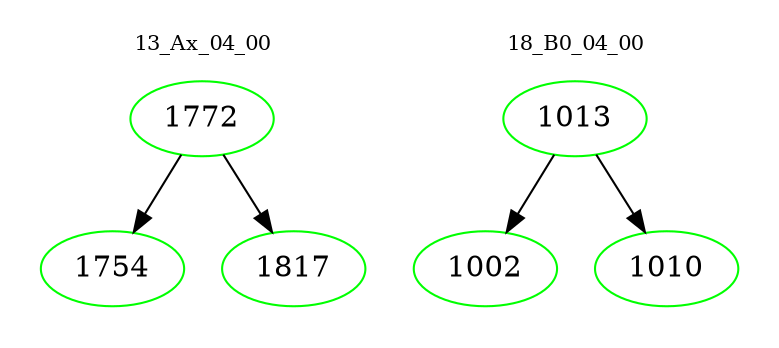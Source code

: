 digraph{
subgraph cluster_0 {
color = white
label = "13_Ax_04_00";
fontsize=10;
T0_1772 [label="1772", color="green"]
T0_1772 -> T0_1754 [color="black"]
T0_1754 [label="1754", color="green"]
T0_1772 -> T0_1817 [color="black"]
T0_1817 [label="1817", color="green"]
}
subgraph cluster_1 {
color = white
label = "18_B0_04_00";
fontsize=10;
T1_1013 [label="1013", color="green"]
T1_1013 -> T1_1002 [color="black"]
T1_1002 [label="1002", color="green"]
T1_1013 -> T1_1010 [color="black"]
T1_1010 [label="1010", color="green"]
}
}
